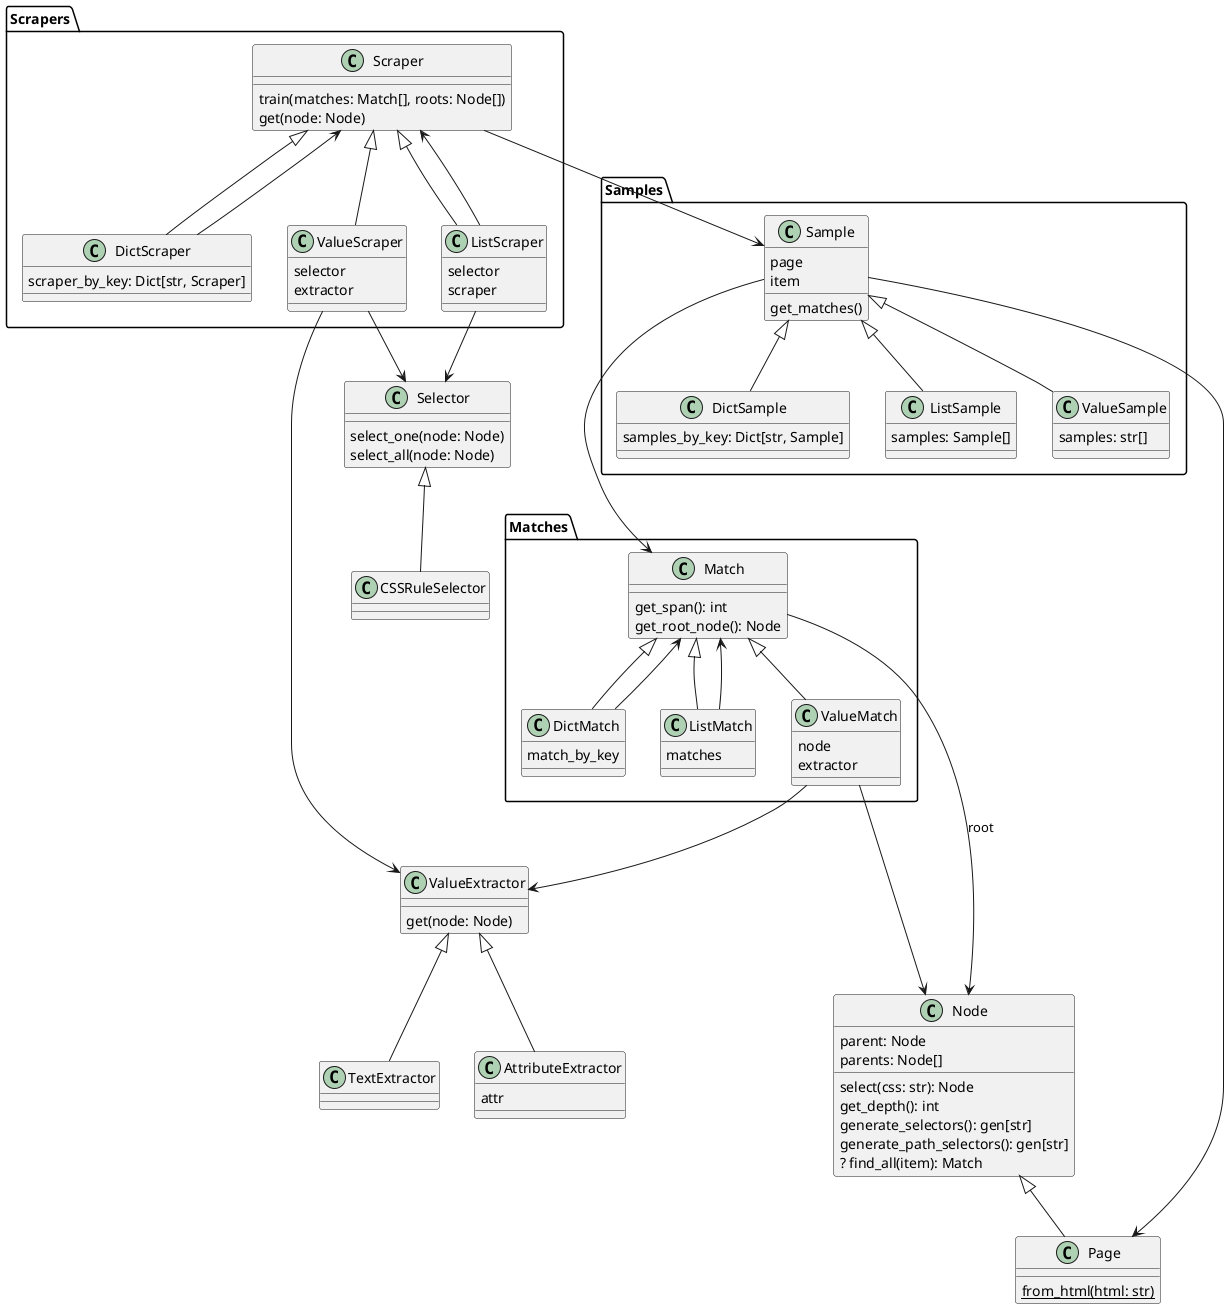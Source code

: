 @startuml
class Selector
Selector : select_one(node: Node)
Selector : select_all(node: Node)

class CSSRuleSelector

Selector <|-- CSSRuleSelector

package Samples {
    class Sample
    Sample : page
    Sample : item
    Sample : get_matches()

    class DictSample
    DictSample : samples_by_key: Dict[str, Sample]

    class ListSample
    ListSample : samples: Sample[]

    class ValueSample
    ValueSample : samples: str[]
}

Sample <|-- DictSample
Sample <|-- ListSample
Sample <|-- ValueSample

Sample --> Page

package Matches{
    class Match
    Match : get_span(): int
    Match : get_root_node(): Node

    class DictMatch
    DictMatch : match_by_key
    DictMatch --> Match

    class ListMatch
    ListMatch : matches
    ListMatch --> Match

    class ValueMatch
    ValueMatch : node
    ValueMatch : extractor
}

Match ---> Node : root

ValueMatch ---> Node

Match <|-- DictMatch
Match <|-- ListMatch
Match <|-- ValueMatch

Sample ---> Match

package Scrapers {
    class Scraper
    Scraper : train(matches: Match[], roots: Node[])
    Scraper : get(node: Node)

    class DictScraper
    DictScraper : scraper_by_key: Dict[str, Scraper]
    DictScraper --> Scraper

    class ListScraper
    ListScraper : selector
    ListScraper : scraper
    ListScraper --> Scraper

    class ValueScraper
    ValueScraper : selector
    ValueScraper : extractor
}

Scraper --> Sample

ValueScraper --> Selector
ListScraper --> Selector

class ValueExtractor
ValueExtractor : get(node: Node)

class AttributeExtractor
AttributeExtractor : attr

class TextExtractor

Scraper <|-- DictScraper
Scraper <|-- ListScraper
Scraper <|-- ValueScraper
ValueScraper ---> ValueExtractor

ValueExtractor <|--  AttributeExtractor
ValueExtractor <|--  TextExtractor

ValueMatch --> ValueExtractor

class Node
Node : parent: Node
Node : parents: Node[]
Node : select(css: str): Node
Node : get_depth(): int
Node : generate_selectors(): gen[str]
Node : generate_path_selectors(): gen[str]
Node : ? find_all(item): Match

class Page
Page : {static} from_html(html: str)

Node <|-- Page
@enduml